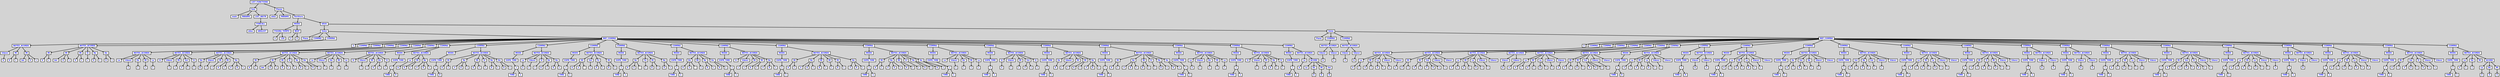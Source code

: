 digraph {

	ordering=out;
	ranksep=.4;
	bgcolor="lightgrey"; node [shape=box, fixedsize=false, fontsize=12, fontname="Helvetica-bold", fontcolor="blue"
		width=.25, height=.25, color="black", fillcolor="white", style="filled, solid, bold"];
	edge [arrowsize=.5, color="black", style="bold"]

  n0 [label="LIST_FUNCTIONS"];
  n1 [label="func"];
  n1 [label="func"];
  n2 [label="main"];
  n3 [label="PARAMS"];
  n4 [label="LIST_INSTR"];
  n4 [label="LIST_INSTR"];
  n5 [label="FUNCALL"];
  n5 [label="FUNCALL"];
  n6 [label="elise"];
  n7 [label="ARGLIST"];
  n8 [label="Piezzo"];
  n8 [label="Piezzo"];
  n9 [label="elise"];
  n10 [label="PARAMS"];
  n11 [label="Partitura"];
  n11 [label="Partitura"];
  n12 [label="MODS"];
  n12 [label="MODS"];
  n13 [label="FIGURA_TEMPO"];
  n13 [label="FIGURA_TEMPO"];
  n14 [label="n"];
  n15 [label="120"];
  n16 [label="BEAT"];
  n16 [label="BEAT"];
  n17 [label="3"];
  n18 [label="4"];
  n19 [label="VEUS"];
  n19 [label="VEUS"];
  n20 [label="Voice"];
  n20 [label="Voice"];
  n21 [label="Piano"];
  n22 [label="COMPAS"];
  n22 [label="COMPAS"];
  n23 [label="NOTES_ACORDS"];
  n23 [label="NOTES_ACORDS"];
  n24 [label="Silenci"];
  n24 [label="Silenci"];
  n25 [label="b"];
  n26 [label="Mi"];
  n26 [label="Mi"];
  n27 [label="6"];
  n28 [label="c"];
  n29 [label="Mi"];
  n29 [label="Mi"];
  n30 [label="bm"];
  n31 [label="6"];
  n32 [label="c"];
  n33 [label="COMPAS"];
  n33 [label="COMPAS"];
  n34 [label="NOTES_ACORDS"];
  n34 [label="NOTES_ACORDS"];
  n35 [label="Mi"];
  n35 [label="Mi"];
  n36 [label="6"];
  n37 [label="c"];
  n38 [label="Mi"];
  n38 [label="Mi"];
  n39 [label="bm"];
  n40 [label="6"];
  n41 [label="c"];
  n42 [label="Mi"];
  n42 [label="Mi"];
  n43 [label="6"];
  n44 [label="c"];
  n45 [label="Si"];
  n45 [label="Si"];
  n46 [label="c"];
  n47 [label="Re"];
  n47 [label="Re"];
  n48 [label="6"];
  n49 [label="c"];
  n50 [label="Do"];
  n50 [label="Do"];
  n51 [label="6"];
  n52 [label="c"];
  n53 [label="REP_COMPAS"];
  n53 [label="REP_COMPAS"];
  n54 [label="2"];
  n55 [label="COMPAS"];
  n55 [label="COMPAS"];
  n56 [label="NOTES_ACORDS"];
  n56 [label="NOTES_ACORDS"];
  n57 [label="La"];
  n58 [label="Silenci"];
  n58 [label="Silenci"];
  n59 [label="c"];
  n60 [label="Do"];
  n60 [label="Do"];
  n61 [label="c"];
  n62 [label="Mi"];
  n62 [label="Mi"];
  n63 [label="c"];
  n64 [label="La"];
  n64 [label="La"];
  n65 [label="c"];
  n66 [label="COMPAS"];
  n66 [label="COMPAS"];
  n67 [label="NOTES_ACORDS"];
  n67 [label="NOTES_ACORDS"];
  n68 [label="Si"];
  n69 [label="Silenci"];
  n69 [label="Silenci"];
  n70 [label="c"];
  n71 [label="Mi"];
  n71 [label="Mi"];
  n72 [label="c"];
  n73 [label="Sol"];
  n73 [label="Sol"];
  n74 [label="#"];
  n75 [label="c"];
  n76 [label="Si"];
  n76 [label="Si"];
  n77 [label="c"];
  n78 [label="COMPAS"];
  n78 [label="COMPAS"];
  n79 [label="NOTES_ACORDS"];
  n79 [label="NOTES_ACORDS"];
  n80 [label="Do"];
  n80 [label="Do"];
  n81 [label="6"];
  n82 [label="Silenci"];
  n82 [label="Silenci"];
  n83 [label="c"];
  n84 [label="Mi"];
  n84 [label="Mi"];
  n85 [label="c"];
  n86 [label="Mi"];
  n86 [label="Mi"];
  n87 [label="6"];
  n88 [label="c"];
  n89 [label="Re"];
  n89 [label="Re"];
  n90 [label="#"];
  n91 [label="6"];
  n92 [label="c"];
  n93 [label="COMPAS"];
  n93 [label="COMPAS"];
  n94 [label="NOTES_ACORDS"];
  n94 [label="NOTES_ACORDS"];
  n95 [label="Mi"];
  n95 [label="Mi"];
  n96 [label="6"];
  n97 [label="c"];
  n98 [label="Mi"];
  n98 [label="Mi"];
  n99 [label="bm"];
  n100 [label="6"];
  n101 [label="c"];
  n102 [label="Mi"];
  n102 [label="Mi"];
  n103 [label="6"];
  n104 [label="c"];
  n105 [label="Si"];
  n105 [label="Si"];
  n106 [label="c"];
  n107 [label="Re"];
  n107 [label="Re"];
  n108 [label="6"];
  n109 [label="c"];
  n110 [label="Do"];
  n110 [label="Do"];
  n111 [label="6"];
  n112 [label="c"];
  n113 [label="COMPAS"];
  n113 [label="COMPAS"];
  n114 [label="NOTES_ACORDS"];
  n114 [label="NOTES_ACORDS"];
  n115 [label="La"];
  n116 [label="Silenci"];
  n116 [label="Silenci"];
  n117 [label="c"];
  n118 [label="Do"];
  n118 [label="Do"];
  n119 [label="c"];
  n120 [label="Mi"];
  n120 [label="Mi"];
  n121 [label="c"];
  n122 [label="La"];
  n122 [label="La"];
  n123 [label="c"];
  n124 [label="COMPAS"];
  n124 [label="COMPAS"];
  n125 [label="NOTES_ACORDS"];
  n125 [label="NOTES_ACORDS"];
  n126 [label="Si"];
  n127 [label="Silenci"];
  n127 [label="Silenci"];
  n128 [label="c"];
  n129 [label="Mi"];
  n129 [label="Mi"];
  n130 [label="c"];
  n131 [label="Do"];
  n131 [label="Do"];
  n132 [label="6"];
  n133 [label="c"];
  n134 [label="Si"];
  n134 [label="Si"];
  n135 [label="c"];
  n136 [label="COMPAS"];
  n136 [label="COMPAS"];
  n137 [label="MODS"];
  n137 [label="MODS"];
  n138 [label="EXPR_TIME"];
  n138 [label="EXPR_TIME"];
  n139 [label="="];
  n139 [label="="];
  n140 [label="TIME"];
  n141 [label="0"];
  n142 [label="NOTES_ACORDS"];
  n142 [label="NOTES_ACORDS"];
  n143 [label="La"];
  n143 [label="La"];
  n144 [label="b"];
  n145 [label="Mi"];
  n145 [label="Mi"];
  n146 [label="6"];
  n147 [label="c"];
  n148 [label="Re"];
  n148 [label="Re"];
  n149 [label="#"];
  n150 [label="6"];
  n151 [label="c"];
  n152 [label="COMPAS"];
  n152 [label="COMPAS"];
  n153 [label="MODS"];
  n153 [label="MODS"];
  n154 [label="EXPR_TIME"];
  n154 [label="EXPR_TIME"];
  n155 [label="="];
  n155 [label="="];
  n156 [label="TIME"];
  n157 [label="0"];
  n158 [label="NOTES_ACORDS"];
  n158 [label="NOTES_ACORDS"];
  n159 [label="Mi"];
  n159 [label="Mi"];
  n160 [label="6"];
  n161 [label="c"];
  n162 [label="Re"];
  n162 [label="Re"];
  n163 [label="#"];
  n164 [label="6"];
  n165 [label="c"];
  n166 [label="Mi"];
  n166 [label="Mi"];
  n167 [label="6"];
  n168 [label="c"];
  n169 [label="Si"];
  n169 [label="Si"];
  n170 [label="c"];
  n171 [label="Re"];
  n171 [label="Re"];
  n172 [label="6"];
  n173 [label="c"];
  n174 [label="Do"];
  n174 [label="Do"];
  n175 [label="6"];
  n176 [label="c"];
  n177 [label="COMPAS"];
  n177 [label="COMPAS"];
  n178 [label="MODS"];
  n178 [label="MODS"];
  n179 [label="EXPR_TIME"];
  n179 [label="EXPR_TIME"];
  n180 [label="="];
  n180 [label="="];
  n181 [label="TIME"];
  n182 [label="1"];
  n183 [label="NOTES_ACORDS"];
  n183 [label="NOTES_ACORDS"];
  n184 [label="La"];
  n184 [label="La"];
  n185 [label="n"];
  n186 [label="Silenci"];
  n186 [label="Silenci"];
  n187 [label="c"];
  n188 [label="Si"];
  n188 [label="Si"];
  n189 [label="c"];
  n190 [label="Do"];
  n190 [label="Do"];
  n191 [label="6"];
  n192 [label="c"];
  n193 [label="Re"];
  n193 [label="Re"];
  n194 [label="6"];
  n195 [label="c"];
  n196 [label="COMPAS"];
  n196 [label="COMPAS"];
  n197 [label="MODS"];
  n197 [label="MODS"];
  n198 [label="EXPR_TIME"];
  n198 [label="EXPR_TIME"];
  n199 [label="="];
  n199 [label="="];
  n200 [label="TIME"];
  n201 [label="1"];
  n202 [label="NOTES_ACORDS"];
  n202 [label="NOTES_ACORDS"];
  n203 [label="Mi"];
  n203 [label="Mi"];
  n204 [label="6"];
  n205 [label="n"];
  n206 [label="·"];
  n207 [label="Sol"];
  n207 [label="Sol"];
  n208 [label="c"];
  n209 [label="Fa"];
  n209 [label="Fa"];
  n210 [label="6"];
  n211 [label="c"];
  n212 [label="Mi"];
  n212 [label="Mi"];
  n213 [label="6"];
  n214 [label="c"];
  n215 [label="COMPAS"];
  n215 [label="COMPAS"];
  n216 [label="MODS"];
  n216 [label="MODS"];
  n217 [label="EXPR_TIME"];
  n217 [label="EXPR_TIME"];
  n218 [label="="];
  n218 [label="="];
  n219 [label="TIME"];
  n220 [label="1"];
  n221 [label="NOTES_ACORDS"];
  n221 [label="NOTES_ACORDS"];
  n222 [label="Re"];
  n222 [label="Re"];
  n223 [label="6"];
  n224 [label="n"];
  n225 [label="·"];
  n226 [label="Fa"];
  n226 [label="Fa"];
  n227 [label="c"];
  n228 [label="Mi"];
  n228 [label="Mi"];
  n229 [label="6"];
  n230 [label="c"];
  n231 [label="Re"];
  n231 [label="Re"];
  n232 [label="6"];
  n233 [label="c"];
  n234 [label="COMPAS"];
  n234 [label="COMPAS"];
  n235 [label="MODS"];
  n235 [label="MODS"];
  n236 [label="EXPR_TIME"];
  n236 [label="EXPR_TIME"];
  n237 [label="="];
  n237 [label="="];
  n238 [label="TIME"];
  n239 [label="1"];
  n240 [label="NOTES_ACORDS"];
  n240 [label="NOTES_ACORDS"];
  n241 [label="Do"];
  n241 [label="Do"];
  n242 [label="6"];
  n243 [label="n"];
  n244 [label="·"];
  n245 [label="Mi"];
  n245 [label="Mi"];
  n246 [label="c"];
  n247 [label="Re"];
  n247 [label="Re"];
  n248 [label="6"];
  n249 [label="c"];
  n250 [label="Do"];
  n250 [label="Do"];
  n251 [label="6"];
  n252 [label="c"];
  n253 [label="COMPAS"];
  n253 [label="COMPAS"];
  n254 [label="MODS"];
  n254 [label="MODS"];
  n255 [label="EXPR_TIME"];
  n255 [label="EXPR_TIME"];
  n256 [label="="];
  n256 [label="="];
  n257 [label="TIME"];
  n258 [label="1"];
  n259 [label="NOTES_ACORDS"];
  n259 [label="NOTES_ACORDS"];
  n260 [label="Si"];
  n261 [label="Silenci"];
  n261 [label="Silenci"];
  n262 [label="c"];
  n263 [label="Mi"];
  n263 [label="Mi"];
  n264 [label="c"];
  n265 [label="Mi"];
  n265 [label="Mi"];
  n266 [label="6"];
  n267 [label="c"];
  n268 [label="Re"];
  n268 [label="Re"];
  n269 [label="#"];
  n270 [label="6"];
  n271 [label="c"];
  n272 [label="COMPAS"];
  n272 [label="COMPAS"];
  n273 [label="MODS"];
  n273 [label="MODS"];
  n274 [label="EXPR_TIME"];
  n274 [label="EXPR_TIME"];
  n275 [label="="];
  n275 [label="="];
  n276 [label="TIME"];
  n277 [label="1"];
  n278 [label="NOTES_ACORDS"];
  n278 [label="NOTES_ACORDS"];
  n279 [label="Mi"];
  n279 [label="Mi"];
  n280 [label="6"];
  n281 [label="c"];
  n282 [label="Re"];
  n282 [label="Re"];
  n283 [label="#"];
  n284 [label="6"];
  n285 [label="c"];
  n286 [label="Mi"];
  n286 [label="Mi"];
  n287 [label="6"];
  n288 [label="c"];
  n289 [label="Mi"];
  n289 [label="Mi"];
  n290 [label="c"];
  n291 [label="Mi"];
  n291 [label="Mi"];
  n292 [label="6"];
  n293 [label="c"];
  n294 [label="Re"];
  n294 [label="Re"];
  n295 [label="#"];
  n296 [label="6"];
  n297 [label="c"];
  n298 [label="COMPAS"];
  n298 [label="COMPAS"];
  n299 [label="MODS"];
  n299 [label="MODS"];
  n300 [label="EXPR_TIME"];
  n300 [label="EXPR_TIME"];
  n301 [label="="];
  n301 [label="="];
  n302 [label="TIME"];
  n303 [label="1"];
  n304 [label="NOTES_ACORDS"];
  n304 [label="NOTES_ACORDS"];
  n305 [label="Mi"];
  n305 [label="Mi"];
  n306 [label="6"];
  n307 [label="c"];
  n308 [label="Re"];
  n308 [label="Re"];
  n309 [label="#"];
  n310 [label="6"];
  n311 [label="c"];
  n312 [label="Mi"];
  n312 [label="Mi"];
  n313 [label="6"];
  n314 [label="c"];
  n315 [label="Si"];
  n315 [label="Si"];
  n316 [label="c"];
  n317 [label="Re"];
  n317 [label="Re"];
  n318 [label="6"];
  n319 [label="c"];
  n320 [label="Do"];
  n320 [label="Do"];
  n321 [label="6"];
  n322 [label="c"];
  n323 [label="COMPAS"];
  n323 [label="COMPAS"];
  n324 [label="MODS"];
  n324 [label="MODS"];
  n325 [label="EXPR_TIME"];
  n325 [label="EXPR_TIME"];
  n326 [label="="];
  n326 [label="="];
  n327 [label="TIME"];
  n328 [label="1"];
  n329 [label="NOTES_ACORDS"];
  n329 [label="NOTES_ACORDS"];
  n330 [label="La"];
  n331 [label="Silenci"];
  n331 [label="Silenci"];
  n332 [label="c"];
  n333 [label="Do"];
  n333 [label="Do"];
  n334 [label="c"];
  n335 [label="Mi"];
  n335 [label="Mi"];
  n336 [label="c"];
  n337 [label="La"];
  n337 [label="La"];
  n338 [label="c"];
  n339 [label="COMPAS"];
  n339 [label="COMPAS"];
  n340 [label="MODS"];
  n340 [label="MODS"];
  n341 [label="EXPR_TIME"];
  n341 [label="EXPR_TIME"];
  n342 [label="="];
  n342 [label="="];
  n343 [label="TIME"];
  n344 [label="1"];
  n345 [label="NOTES_ACORDS"];
  n345 [label="NOTES_ACORDS"];
  n346 [label="Si"];
  n346 [label="Si"];
  n347 [label="n"];
  n348 [label="Silenci"];
  n348 [label="Silenci"];
  n349 [label="c"];
  n350 [label="Mi"];
  n350 [label="Mi"];
  n351 [label="c"];
  n352 [label="Sol"];
  n352 [label="Sol"];
  n353 [label="#"];
  n354 [label="c"];
  n355 [label="Si"];
  n355 [label="Si"];
  n356 [label="c"];
  n357 [label="COMPAS"];
  n357 [label="COMPAS"];
  n358 [label="MODS"];
  n358 [label="MODS"];
  n359 [label="EXPR_TIME"];
  n359 [label="EXPR_TIME"];
  n360 [label="="];
  n360 [label="="];
  n361 [label="TIME"];
  n362 [label="1"];
  n363 [label="NOTES_ACORDS"];
  n363 [label="NOTES_ACORDS"];
  n364 [label="Do"];
  n364 [label="Do"];
  n365 [label="6"];
  n366 [label="Silenci"];
  n366 [label="Silenci"];
  n367 [label="c"];
  n368 [label="Mi"];
  n368 [label="Mi"];
  n369 [label="c"];
  n370 [label="Mi"];
  n370 [label="Mi"];
  n371 [label="6"];
  n372 [label="c"];
  n373 [label="Re"];
  n373 [label="Re"];
  n374 [label="#"];
  n375 [label="6"];
  n376 [label="c"];
  n377 [label="COMPAS"];
  n377 [label="COMPAS"];
  n378 [label="MODS"];
  n378 [label="MODS"];
  n379 [label="EXPR_TIME"];
  n379 [label="EXPR_TIME"];
  n380 [label="="];
  n380 [label="="];
  n381 [label="TIME"];
  n382 [label="1"];
  n383 [label="NOTES_ACORDS"];
  n383 [label="NOTES_ACORDS"];
  n384 [label="Mi"];
  n384 [label="Mi"];
  n385 [label="6"];
  n386 [label="c"];
  n387 [label="Re"];
  n387 [label="Re"];
  n388 [label="#"];
  n389 [label="6"];
  n390 [label="c"];
  n391 [label="Mi"];
  n391 [label="Mi"];
  n392 [label="6"];
  n393 [label="c"];
  n394 [label="Si"];
  n394 [label="Si"];
  n395 [label="c"];
  n396 [label="Re"];
  n396 [label="Re"];
  n397 [label="6"];
  n398 [label="c"];
  n399 [label="Do"];
  n399 [label="Do"];
  n400 [label="6"];
  n401 [label="c"];
  n402 [label="COMPAS"];
  n402 [label="COMPAS"];
  n403 [label="MODS"];
  n403 [label="MODS"];
  n404 [label="EXPR_TIME"];
  n404 [label="EXPR_TIME"];
  n405 [label="="];
  n405 [label="="];
  n406 [label="TIME"];
  n407 [label="1"];
  n408 [label="NOTES_ACORDS"];
  n408 [label="NOTES_ACORDS"];
  n409 [label="La"];
  n409 [label="La"];
  n410 [label="n"];
  n411 [label="Silenci"];
  n411 [label="Silenci"];
  n412 [label="c"];
  n413 [label="Do"];
  n413 [label="Do"];
  n414 [label="c"];
  n415 [label="Mi"];
  n415 [label="Mi"];
  n416 [label="c"];
  n417 [label="La"];
  n417 [label="La"];
  n418 [label="c"];
  n419 [label="COMPAS"];
  n419 [label="COMPAS"];
  n420 [label="MODS"];
  n420 [label="MODS"];
  n421 [label="EXPR_TIME"];
  n421 [label="EXPR_TIME"];
  n422 [label="="];
  n422 [label="="];
  n423 [label="TIME"];
  n424 [label="1"];
  n425 [label="NOTES_ACORDS"];
  n425 [label="NOTES_ACORDS"];
  n426 [label="Si"];
  n427 [label="Silenci"];
  n427 [label="Silenci"];
  n428 [label="c"];
  n429 [label="Mi"];
  n429 [label="Mi"];
  n430 [label="c"];
  n431 [label="Do"];
  n431 [label="Do"];
  n432 [label="6"];
  n433 [label="c"];
  n434 [label="Si"];
  n434 [label="Si"];
  n435 [label="c"];
  n436 [label="COMPAS"];
  n436 [label="COMPAS"];
  n437 [label="MODS"];
  n437 [label="MODS"];
  n438 [label="EXPR_TIME"];
  n438 [label="EXPR_TIME"];
  n439 [label="="];
  n439 [label="="];
  n440 [label="TIME"];
  n441 [label="1"];
  n442 [label="NOTES_ACORDS"];
  n442 [label="NOTES_ACORDS"];
  n443 [label="La"];
  n443 [label="La"];
  n444 [label="b"];
  n445 [label="ACORD"];
  n445 [label="ACORD"];
  n446 [label="La"];
  n447 [label="Do"];
  n447 [label="Do"];
  n448 [label="6"];
  n449 [label="Mi"];
  n449 [label="Mi"];
  n450 [label="6"];
  n451 [label="Sol"];
  n451 [label="Sol"];
  n452 [label="6"];
  n453 [label="Voice"];
  n453 [label="Voice"];
  n454 [label="Piano"];
  n455 [label="COMPAS"];
  n455 [label="COMPAS"];
  n456 [label="NOTES_ACORDS"];
  n456 [label="NOTES_ACORDS"];
  n457 [label="Silenci"];
  n457 [label="Silenci"];
  n458 [label="b"];
  n459 [label="Silenci"];
  n459 [label="Silenci"];
  n460 [label="n"];
  n461 [label="COMPAS"];
  n461 [label="COMPAS"];
  n462 [label="NOTES_ACORDS"];
  n462 [label="NOTES_ACORDS"];
  n463 [label="Silenci"];
  n463 [label="Silenci"];
  n464 [label="n"];
  n465 [label="Silenci"];
  n465 [label="Silenci"];
  n466 [label="b"];
  n467 [label="REP_COMPAS"];
  n467 [label="REP_COMPAS"];
  n468 [label="2"];
  n469 [label="COMPAS"];
  n469 [label="COMPAS"];
  n470 [label="NOTES_ACORDS"];
  n470 [label="NOTES_ACORDS"];
  n471 [label="La"];
  n471 [label="La"];
  n472 [label="4"];
  n473 [label="c"];
  n474 [label="Mi"];
  n474 [label="Mi"];
  n475 [label="4"];
  n476 [label="c"];
  n477 [label="La"];
  n477 [label="La"];
  n478 [label="4"];
  n479 [label="c"];
  n480 [label="Silenci"];
  n480 [label="Silenci"];
  n481 [label="c"];
  n482 [label="Silenci"];
  n482 [label="Silenci"];
  n483 [label="n"];
  n484 [label="COMPAS"];
  n484 [label="COMPAS"];
  n485 [label="NOTES_ACORDS"];
  n485 [label="NOTES_ACORDS"];
  n486 [label="Mi"];
  n486 [label="Mi"];
  n487 [label="3"];
  n488 [label="c"];
  n489 [label="Mi"];
  n489 [label="Mi"];
  n490 [label="4"];
  n491 [label="c"];
  n492 [label="Sol"];
  n492 [label="Sol"];
  n493 [label="#"];
  n494 [label="4"];
  n495 [label="c"];
  n496 [label="Silenci"];
  n496 [label="Silenci"];
  n497 [label="c"];
  n498 [label="Silenci"];
  n499 [label="COMPAS"];
  n499 [label="COMPAS"];
  n500 [label="NOTES_ACORDS"];
  n500 [label="NOTES_ACORDS"];
  n501 [label="La"];
  n501 [label="La"];
  n502 [label="3"];
  n503 [label="c"];
  n504 [label="Mi"];
  n504 [label="Mi"];
  n505 [label="4"];
  n506 [label="c"];
  n507 [label="La"];
  n507 [label="La"];
  n508 [label="4"];
  n509 [label="c"];
  n510 [label="Silenci"];
  n510 [label="Silenci"];
  n511 [label="c"];
  n512 [label="Silenci"];
  n513 [label="COMPAS"];
  n513 [label="COMPAS"];
  n514 [label="NOTES_ACORDS"];
  n514 [label="NOTES_ACORDS"];
  n515 [label="Silenci"];
  n515 [label="Silenci"];
  n516 [label="b"];
  n517 [label="Silenci"];
  n517 [label="Silenci"];
  n518 [label="n"];
  n519 [label="COMPAS"];
  n519 [label="COMPAS"];
  n520 [label="NOTES_ACORDS"];
  n520 [label="NOTES_ACORDS"];
  n521 [label="La"];
  n521 [label="La"];
  n522 [label="4"];
  n523 [label="c"];
  n524 [label="Mi"];
  n524 [label="Mi"];
  n525 [label="4"];
  n526 [label="c"];
  n527 [label="La"];
  n527 [label="La"];
  n528 [label="4"];
  n529 [label="c"];
  n530 [label="Silenci"];
  n530 [label="Silenci"];
  n531 [label="c"];
  n532 [label="Silenci"];
  n532 [label="Silenci"];
  n533 [label="n"];
  n534 [label="COMPAS"];
  n534 [label="COMPAS"];
  n535 [label="NOTES_ACORDS"];
  n535 [label="NOTES_ACORDS"];
  n536 [label="Mi"];
  n536 [label="Mi"];
  n537 [label="3"];
  n538 [label="c"];
  n539 [label="Mi"];
  n539 [label="Mi"];
  n540 [label="4"];
  n541 [label="c"];
  n542 [label="Sol"];
  n542 [label="Sol"];
  n543 [label="#"];
  n544 [label="4"];
  n545 [label="c"];
  n546 [label="Silenci"];
  n546 [label="Silenci"];
  n547 [label="c"];
  n548 [label="Silenci"];
  n549 [label="COMPAS"];
  n549 [label="COMPAS"];
  n550 [label="MODS"];
  n550 [label="MODS"];
  n551 [label="EXPR_TIME"];
  n551 [label="EXPR_TIME"];
  n552 [label="="];
  n552 [label="="];
  n553 [label="TIME"];
  n554 [label="0"];
  n555 [label="NOTES_ACORDS"];
  n555 [label="NOTES_ACORDS"];
  n556 [label="La"];
  n556 [label="La"];
  n557 [label="3"];
  n558 [label="c"];
  n559 [label="Mi"];
  n559 [label="Mi"];
  n560 [label="4"];
  n561 [label="c"];
  n562 [label="La"];
  n562 [label="La"];
  n563 [label="4"];
  n564 [label="c"];
  n565 [label="Silenci"];
  n565 [label="Silenci"];
  n566 [label="c"];
  n567 [label="Silenci"];
  n568 [label="COMPAS"];
  n568 [label="COMPAS"];
  n569 [label="MODS"];
  n569 [label="MODS"];
  n570 [label="EXPR_TIME"];
  n570 [label="EXPR_TIME"];
  n571 [label="="];
  n571 [label="="];
  n572 [label="TIME"];
  n573 [label="0"];
  n574 [label="NOTES_ACORDS"];
  n574 [label="NOTES_ACORDS"];
  n575 [label="Silenci"];
  n575 [label="Silenci"];
  n576 [label="b"];
  n577 [label="Silenci"];
  n577 [label="Silenci"];
  n578 [label="n"];
  n579 [label="COMPAS"];
  n579 [label="COMPAS"];
  n580 [label="MODS"];
  n580 [label="MODS"];
  n581 [label="EXPR_TIME"];
  n581 [label="EXPR_TIME"];
  n582 [label="="];
  n582 [label="="];
  n583 [label="TIME"];
  n584 [label="1"];
  n585 [label="NOTES_ACORDS"];
  n585 [label="NOTES_ACORDS"];
  n586 [label="La"];
  n586 [label="La"];
  n587 [label="4"];
  n588 [label="c"];
  n589 [label="Mi"];
  n589 [label="Mi"];
  n590 [label="4"];
  n591 [label="c"];
  n592 [label="La"];
  n592 [label="La"];
  n593 [label="4"];
  n594 [label="c"];
  n595 [label="Silenci"];
  n595 [label="Silenci"];
  n596 [label="c"];
  n597 [label="Silenci"];
  n598 [label="COMPAS"];
  n598 [label="COMPAS"];
  n599 [label="MODS"];
  n599 [label="MODS"];
  n600 [label="EXPR_TIME"];
  n600 [label="EXPR_TIME"];
  n601 [label="="];
  n601 [label="="];
  n602 [label="TIME"];
  n603 [label="1"];
  n604 [label="NOTES_ACORDS"];
  n604 [label="NOTES_ACORDS"];
  n605 [label="Do"];
  n605 [label="Do"];
  n606 [label="4"];
  n607 [label="c"];
  n608 [label="Sol"];
  n608 [label="Sol"];
  n609 [label="4"];
  n610 [label="c"];
  n611 [label="Do"];
  n611 [label="Do"];
  n612 [label="c"];
  n613 [label="Silenci"];
  n613 [label="Silenci"];
  n614 [label="c"];
  n615 [label="Silenci"];
  n616 [label="COMPAS"];
  n616 [label="COMPAS"];
  n617 [label="MODS"];
  n617 [label="MODS"];
  n618 [label="EXPR_TIME"];
  n618 [label="EXPR_TIME"];
  n619 [label="="];
  n619 [label="="];
  n620 [label="TIME"];
  n621 [label="1"];
  n622 [label="NOTES_ACORDS"];
  n622 [label="NOTES_ACORDS"];
  n623 [label="Sol"];
  n623 [label="Sol"];
  n624 [label="4"];
  n625 [label="c"];
  n626 [label="Re"];
  n626 [label="Re"];
  n627 [label="4"];
  n628 [label="c"];
  n629 [label="Sol"];
  n629 [label="Sol"];
  n630 [label="c"];
  n631 [label="Silenci"];
  n631 [label="Silenci"];
  n632 [label="c"];
  n633 [label="Silenci"];
  n634 [label="COMPAS"];
  n634 [label="COMPAS"];
  n635 [label="MODS"];
  n635 [label="MODS"];
  n636 [label="EXPR_TIME"];
  n636 [label="EXPR_TIME"];
  n637 [label="="];
  n637 [label="="];
  n638 [label="TIME"];
  n639 [label="1"];
  n640 [label="NOTES_ACORDS"];
  n640 [label="NOTES_ACORDS"];
  n641 [label="La"];
  n641 [label="La"];
  n642 [label="4"];
  n643 [label="c"];
  n644 [label="Mi"];
  n644 [label="Mi"];
  n645 [label="4"];
  n646 [label="c"];
  n647 [label="La"];
  n647 [label="La"];
  n648 [label="4"];
  n649 [label="c"];
  n650 [label="Silenci"];
  n650 [label="Silenci"];
  n651 [label="c"];
  n652 [label="Silenci"];
  n653 [label="COMPAS"];
  n653 [label="COMPAS"];
  n654 [label="MODS"];
  n654 [label="MODS"];
  n655 [label="EXPR_TIME"];
  n655 [label="EXPR_TIME"];
  n656 [label="="];
  n656 [label="="];
  n657 [label="TIME"];
  n658 [label="1"];
  n659 [label="NOTES_ACORDS"];
  n659 [label="NOTES_ACORDS"];
  n660 [label="Mi"];
  n660 [label="Mi"];
  n661 [label="3"];
  n662 [label="c"];
  n663 [label="Si"];
  n663 [label="Si"];
  n664 [label="4"];
  n665 [label="c"];
  n666 [label="Mi"];
  n666 [label="Mi"];
  n667 [label="4"];
  n668 [label="c"];
  n669 [label="Silenci"];
  n669 [label="Silenci"];
  n670 [label="c"];
  n671 [label="Silenci"];
  n672 [label="COMPAS"];
  n672 [label="COMPAS"];
  n673 [label="MODS"];
  n673 [label="MODS"];
  n674 [label="EXPR_TIME"];
  n674 [label="EXPR_TIME"];
  n675 [label="="];
  n675 [label="="];
  n676 [label="TIME"];
  n677 [label="1"];
  n678 [label="NOTES_ACORDS"];
  n678 [label="NOTES_ACORDS"];
  n679 [label="Silenci"];
  n679 [label="Silenci"];
  n680 [label="b"];
  n681 [label="Silenci"];
  n681 [label="Silenci"];
  n682 [label="n"];
  n683 [label="COMPAS"];
  n683 [label="COMPAS"];
  n684 [label="MODS"];
  n684 [label="MODS"];
  n685 [label="EXPR_TIME"];
  n685 [label="EXPR_TIME"];
  n686 [label="="];
  n686 [label="="];
  n687 [label="TIME"];
  n688 [label="1"];
  n689 [label="NOTES_ACORDS"];
  n689 [label="NOTES_ACORDS"];
  n690 [label="Silenci"];
  n690 [label="Silenci"];
  n691 [label="b"];
  n692 [label="Silenci"];
  n692 [label="Silenci"];
  n693 [label="n"];
  n694 [label="COMPAS"];
  n694 [label="COMPAS"];
  n695 [label="MODS"];
  n695 [label="MODS"];
  n696 [label="EXPR_TIME"];
  n696 [label="EXPR_TIME"];
  n697 [label="="];
  n697 [label="="];
  n698 [label="TIME"];
  n699 [label="1"];
  n700 [label="NOTES_ACORDS"];
  n700 [label="NOTES_ACORDS"];
  n701 [label="La"];
  n701 [label="La"];
  n702 [label="4"];
  n703 [label="c"];
  n704 [label="Mi"];
  n704 [label="Mi"];
  n705 [label="4"];
  n706 [label="c"];
  n707 [label="La"];
  n707 [label="La"];
  n708 [label="c"];
  n709 [label="Silenci"];
  n709 [label="Silenci"];
  n710 [label="c"];
  n711 [label="Silenci"];
  n712 [label="COMPAS"];
  n712 [label="COMPAS"];
  n713 [label="MODS"];
  n713 [label="MODS"];
  n714 [label="EXPR_TIME"];
  n714 [label="EXPR_TIME"];
  n715 [label="="];
  n715 [label="="];
  n716 [label="TIME"];
  n717 [label="1"];
  n718 [label="NOTES_ACORDS"];
  n718 [label="NOTES_ACORDS"];
  n719 [label="Mi"];
  n719 [label="Mi"];
  n720 [label="4"];
  n721 [label="c"];
  n722 [label="Sol"];
  n722 [label="Sol"];
  n723 [label="#"];
  n724 [label="4"];
  n725 [label="c"];
  n726 [label="Si"];
  n726 [label="Si"];
  n727 [label="4"];
  n728 [label="c"];
  n729 [label="Silenci"];
  n729 [label="Silenci"];
  n730 [label="c"];
  n731 [label="Silenci"];
  n732 [label="COMPAS"];
  n732 [label="COMPAS"];
  n733 [label="MODS"];
  n733 [label="MODS"];
  n734 [label="EXPR_TIME"];
  n734 [label="EXPR_TIME"];
  n735 [label="="];
  n735 [label="="];
  n736 [label="TIME"];
  n737 [label="1"];
  n738 [label="NOTES_ACORDS"];
  n738 [label="NOTES_ACORDS"];
  n739 [label="La"];
  n739 [label="La"];
  n740 [label="4"];
  n741 [label="c"];
  n742 [label="Mi"];
  n742 [label="Mi"];
  n743 [label="4"];
  n744 [label="c"];
  n745 [label="La"];
  n745 [label="La"];
  n746 [label="3"];
  n747 [label="c"];
  n748 [label="Silenci"];
  n748 [label="Silenci"];
  n749 [label="c"];
  n750 [label="Silenci"];
  n750 [label="Silenci"];
  n751 [label="n"];
  n752 [label="COMPAS"];
  n752 [label="COMPAS"];
  n753 [label="MODS"];
  n753 [label="MODS"];
  n754 [label="EXPR_TIME"];
  n754 [label="EXPR_TIME"];
  n755 [label="="];
  n755 [label="="];
  n756 [label="TIME"];
  n757 [label="1"];
  n758 [label="NOTES_ACORDS"];
  n758 [label="NOTES_ACORDS"];
  n759 [label="Silenci"];
  n759 [label="Silenci"];
  n760 [label="b"];
  n761 [label="Silenci"];
  n762 [label="COMPAS"];
  n762 [label="COMPAS"];
  n763 [label="MODS"];
  n763 [label="MODS"];
  n764 [label="EXPR_TIME"];
  n764 [label="EXPR_TIME"];
  n765 [label="="];
  n765 [label="="];
  n766 [label="TIME"];
  n767 [label="1"];
  n768 [label="NOTES_ACORDS"];
  n768 [label="NOTES_ACORDS"];
  n769 [label="La"];
  n769 [label="La"];
  n770 [label="4"];
  n771 [label="c"];
  n772 [label="Mi"];
  n772 [label="Mi"];
  n773 [label="4"];
  n774 [label="c"];
  n775 [label="La"];
  n775 [label="La"];
  n776 [label="4"];
  n777 [label="c"];
  n778 [label="Silenci"];
  n778 [label="Silenci"];
  n779 [label="c"];
  n780 [label="Silenci"];
  n781 [label="COMPAS"];
  n781 [label="COMPAS"];
  n782 [label="MODS"];
  n782 [label="MODS"];
  n783 [label="EXPR_TIME"];
  n783 [label="EXPR_TIME"];
  n784 [label="="];
  n784 [label="="];
  n785 [label="TIME"];
  n786 [label="1"];
  n787 [label="NOTES_ACORDS"];
  n787 [label="NOTES_ACORDS"];
  n788 [label="Mi"];
  n788 [label="Mi"];
  n789 [label="4"];
  n790 [label="c"];
  n791 [label="Sol"];
  n791 [label="Sol"];
  n792 [label="#"];
  n793 [label="4"];
  n794 [label="c"];
  n795 [label="Si"];
  n795 [label="Si"];
  n796 [label="4"];
  n797 [label="c"];
  n798 [label="Silenci"];
  n798 [label="Silenci"];
  n799 [label="c"];
  n800 [label="Silenci"];
  n801 [label="COMPAS"];
  n801 [label="COMPAS"];
  n802 [label="MODS"];
  n802 [label="MODS"];
  n803 [label="EXPR_TIME"];
  n803 [label="EXPR_TIME"];
  n804 [label="="];
  n804 [label="="];
  n805 [label="TIME"];
  n806 [label="1"];
  n807 [label="NOTES_ACORDS"];
  n807 [label="NOTES_ACORDS"];
  n808 [label="La"];
  n808 [label="La"];
  n809 [label="4"];
  n810 [label="c"];
  n811 [label="Do"];
  n811 [label="Do"];
  n812 [label="c"];
  n813 [label="Mi"];
  n814 [label="ACORD"];
  n814 [label="ACORD"];
  n815 [label="La"];
  n815 [label="La"];
  n816 [label="3"];
  n817 [label="Do"];
  n817 [label="Do"];
  n818 [label="4"];
  n819 [label="Mi"];
  n819 [label="Mi"];
  n820 [label="4"];

  n0 -> n1 // "LIST_FUNCTIONS" -> "func"
  n1 -> n2 // "func" -> "main"
  n1 -> n3 // "func" -> "PARAMS"
  n1 -> n4 // "func" -> "LIST_INSTR"
  n4 -> n5 // "LIST_INSTR" -> "FUNCALL"
  n5 -> n6 // "FUNCALL" -> "elise"
  n5 -> n7 // "FUNCALL" -> "ARGLIST"
  n0 -> n8 // "LIST_FUNCTIONS" -> "Piezzo"
  n8 -> n9 // "Piezzo" -> "elise"
  n8 -> n10 // "Piezzo" -> "PARAMS"
  n8 -> n11 // "Piezzo" -> "Partitura"
  n11 -> n12 // "Partitura" -> "MODS"
  n12 -> n13 // "MODS" -> "FIGURA_TEMPO"
  n13 -> n14 // "FIGURA_TEMPO" -> "n"
  n13 -> n15 // "FIGURA_TEMPO" -> "120"
  n12 -> n16 // "MODS" -> "BEAT"
  n16 -> n17 // "BEAT" -> "3"
  n16 -> n18 // "BEAT" -> "4"
  n11 -> n19 // "Partitura" -> "VEUS"
  n19 -> n20 // "VEUS" -> "Voice"
  n20 -> n21 // "Voice" -> "Piano"
  n20 -> n22 // "Voice" -> "COMPAS"
  n22 -> n23 // "COMPAS" -> "NOTES_ACORDS"
  n23 -> n24 // "NOTES_ACORDS" -> "Silenci"
  n24 -> n25 // "Silenci" -> "b"
  n23 -> n26 // "NOTES_ACORDS" -> "Mi"
  n26 -> n27 // "Mi" -> "6"
  n26 -> n28 // "Mi" -> "c"
  n23 -> n29 // "NOTES_ACORDS" -> "Mi"
  n29 -> n30 // "Mi" -> "bm"
  n29 -> n31 // "Mi" -> "6"
  n29 -> n32 // "Mi" -> "c"
  n20 -> n33 // "Voice" -> "COMPAS"
  n33 -> n34 // "COMPAS" -> "NOTES_ACORDS"
  n34 -> n35 // "NOTES_ACORDS" -> "Mi"
  n35 -> n36 // "Mi" -> "6"
  n35 -> n37 // "Mi" -> "c"
  n34 -> n38 // "NOTES_ACORDS" -> "Mi"
  n38 -> n39 // "Mi" -> "bm"
  n38 -> n40 // "Mi" -> "6"
  n38 -> n41 // "Mi" -> "c"
  n34 -> n42 // "NOTES_ACORDS" -> "Mi"
  n42 -> n43 // "Mi" -> "6"
  n42 -> n44 // "Mi" -> "c"
  n34 -> n45 // "NOTES_ACORDS" -> "Si"
  n45 -> n46 // "Si" -> "c"
  n34 -> n47 // "NOTES_ACORDS" -> "Re"
  n47 -> n48 // "Re" -> "6"
  n47 -> n49 // "Re" -> "c"
  n34 -> n50 // "NOTES_ACORDS" -> "Do"
  n50 -> n51 // "Do" -> "6"
  n50 -> n52 // "Do" -> "c"
  n20 -> n53 // "Voice" -> "REP_COMPAS"
  n53 -> n54 // "REP_COMPAS" -> "2"
  n53 -> n55 // "REP_COMPAS" -> "COMPAS"
  n55 -> n56 // "COMPAS" -> "NOTES_ACORDS"
  n56 -> n57 // "NOTES_ACORDS" -> "La"
  n56 -> n58 // "NOTES_ACORDS" -> "Silenci"
  n58 -> n59 // "Silenci" -> "c"
  n56 -> n60 // "NOTES_ACORDS" -> "Do"
  n60 -> n61 // "Do" -> "c"
  n56 -> n62 // "NOTES_ACORDS" -> "Mi"
  n62 -> n63 // "Mi" -> "c"
  n56 -> n64 // "NOTES_ACORDS" -> "La"
  n64 -> n65 // "La" -> "c"
  n53 -> n66 // "REP_COMPAS" -> "COMPAS"
  n66 -> n67 // "COMPAS" -> "NOTES_ACORDS"
  n67 -> n68 // "NOTES_ACORDS" -> "Si"
  n67 -> n69 // "NOTES_ACORDS" -> "Silenci"
  n69 -> n70 // "Silenci" -> "c"
  n67 -> n71 // "NOTES_ACORDS" -> "Mi"
  n71 -> n72 // "Mi" -> "c"
  n67 -> n73 // "NOTES_ACORDS" -> "Sol"
  n73 -> n74 // "Sol" -> "#"
  n73 -> n75 // "Sol" -> "c"
  n67 -> n76 // "NOTES_ACORDS" -> "Si"
  n76 -> n77 // "Si" -> "c"
  n53 -> n78 // "REP_COMPAS" -> "COMPAS"
  n78 -> n79 // "COMPAS" -> "NOTES_ACORDS"
  n79 -> n80 // "NOTES_ACORDS" -> "Do"
  n80 -> n81 // "Do" -> "6"
  n79 -> n82 // "NOTES_ACORDS" -> "Silenci"
  n82 -> n83 // "Silenci" -> "c"
  n79 -> n84 // "NOTES_ACORDS" -> "Mi"
  n84 -> n85 // "Mi" -> "c"
  n79 -> n86 // "NOTES_ACORDS" -> "Mi"
  n86 -> n87 // "Mi" -> "6"
  n86 -> n88 // "Mi" -> "c"
  n79 -> n89 // "NOTES_ACORDS" -> "Re"
  n89 -> n90 // "Re" -> "#"
  n89 -> n91 // "Re" -> "6"
  n89 -> n92 // "Re" -> "c"
  n53 -> n93 // "REP_COMPAS" -> "COMPAS"
  n93 -> n94 // "COMPAS" -> "NOTES_ACORDS"
  n94 -> n95 // "NOTES_ACORDS" -> "Mi"
  n95 -> n96 // "Mi" -> "6"
  n95 -> n97 // "Mi" -> "c"
  n94 -> n98 // "NOTES_ACORDS" -> "Mi"
  n98 -> n99 // "Mi" -> "bm"
  n98 -> n100 // "Mi" -> "6"
  n98 -> n101 // "Mi" -> "c"
  n94 -> n102 // "NOTES_ACORDS" -> "Mi"
  n102 -> n103 // "Mi" -> "6"
  n102 -> n104 // "Mi" -> "c"
  n94 -> n105 // "NOTES_ACORDS" -> "Si"
  n105 -> n106 // "Si" -> "c"
  n94 -> n107 // "NOTES_ACORDS" -> "Re"
  n107 -> n108 // "Re" -> "6"
  n107 -> n109 // "Re" -> "c"
  n94 -> n110 // "NOTES_ACORDS" -> "Do"
  n110 -> n111 // "Do" -> "6"
  n110 -> n112 // "Do" -> "c"
  n53 -> n113 // "REP_COMPAS" -> "COMPAS"
  n113 -> n114 // "COMPAS" -> "NOTES_ACORDS"
  n114 -> n115 // "NOTES_ACORDS" -> "La"
  n114 -> n116 // "NOTES_ACORDS" -> "Silenci"
  n116 -> n117 // "Silenci" -> "c"
  n114 -> n118 // "NOTES_ACORDS" -> "Do"
  n118 -> n119 // "Do" -> "c"
  n114 -> n120 // "NOTES_ACORDS" -> "Mi"
  n120 -> n121 // "Mi" -> "c"
  n114 -> n122 // "NOTES_ACORDS" -> "La"
  n122 -> n123 // "La" -> "c"
  n53 -> n124 // "REP_COMPAS" -> "COMPAS"
  n124 -> n125 // "COMPAS" -> "NOTES_ACORDS"
  n125 -> n126 // "NOTES_ACORDS" -> "Si"
  n125 -> n127 // "NOTES_ACORDS" -> "Silenci"
  n127 -> n128 // "Silenci" -> "c"
  n125 -> n129 // "NOTES_ACORDS" -> "Mi"
  n129 -> n130 // "Mi" -> "c"
  n125 -> n131 // "NOTES_ACORDS" -> "Do"
  n131 -> n132 // "Do" -> "6"
  n131 -> n133 // "Do" -> "c"
  n125 -> n134 // "NOTES_ACORDS" -> "Si"
  n134 -> n135 // "Si" -> "c"
  n53 -> n136 // "REP_COMPAS" -> "COMPAS"
  n136 -> n137 // "COMPAS" -> "MODS"
  n137 -> n138 // "MODS" -> "EXPR_TIME"
  n138 -> n139 // "EXPR_TIME" -> "="
  n139 -> n140 // "=" -> "TIME"
  n139 -> n141 // "=" -> "0"
  n136 -> n142 // "COMPAS" -> "NOTES_ACORDS"
  n142 -> n143 // "NOTES_ACORDS" -> "La"
  n143 -> n144 // "La" -> "b"
  n142 -> n145 // "NOTES_ACORDS" -> "Mi"
  n145 -> n146 // "Mi" -> "6"
  n145 -> n147 // "Mi" -> "c"
  n142 -> n148 // "NOTES_ACORDS" -> "Re"
  n148 -> n149 // "Re" -> "#"
  n148 -> n150 // "Re" -> "6"
  n148 -> n151 // "Re" -> "c"
  n53 -> n152 // "REP_COMPAS" -> "COMPAS"
  n152 -> n153 // "COMPAS" -> "MODS"
  n153 -> n154 // "MODS" -> "EXPR_TIME"
  n154 -> n155 // "EXPR_TIME" -> "="
  n155 -> n156 // "=" -> "TIME"
  n155 -> n157 // "=" -> "0"
  n152 -> n158 // "COMPAS" -> "NOTES_ACORDS"
  n158 -> n159 // "NOTES_ACORDS" -> "Mi"
  n159 -> n160 // "Mi" -> "6"
  n159 -> n161 // "Mi" -> "c"
  n158 -> n162 // "NOTES_ACORDS" -> "Re"
  n162 -> n163 // "Re" -> "#"
  n162 -> n164 // "Re" -> "6"
  n162 -> n165 // "Re" -> "c"
  n158 -> n166 // "NOTES_ACORDS" -> "Mi"
  n166 -> n167 // "Mi" -> "6"
  n166 -> n168 // "Mi" -> "c"
  n158 -> n169 // "NOTES_ACORDS" -> "Si"
  n169 -> n170 // "Si" -> "c"
  n158 -> n171 // "NOTES_ACORDS" -> "Re"
  n171 -> n172 // "Re" -> "6"
  n171 -> n173 // "Re" -> "c"
  n158 -> n174 // "NOTES_ACORDS" -> "Do"
  n174 -> n175 // "Do" -> "6"
  n174 -> n176 // "Do" -> "c"
  n53 -> n177 // "REP_COMPAS" -> "COMPAS"
  n177 -> n178 // "COMPAS" -> "MODS"
  n178 -> n179 // "MODS" -> "EXPR_TIME"
  n179 -> n180 // "EXPR_TIME" -> "="
  n180 -> n181 // "=" -> "TIME"
  n180 -> n182 // "=" -> "1"
  n177 -> n183 // "COMPAS" -> "NOTES_ACORDS"
  n183 -> n184 // "NOTES_ACORDS" -> "La"
  n184 -> n185 // "La" -> "n"
  n183 -> n186 // "NOTES_ACORDS" -> "Silenci"
  n186 -> n187 // "Silenci" -> "c"
  n183 -> n188 // "NOTES_ACORDS" -> "Si"
  n188 -> n189 // "Si" -> "c"
  n183 -> n190 // "NOTES_ACORDS" -> "Do"
  n190 -> n191 // "Do" -> "6"
  n190 -> n192 // "Do" -> "c"
  n183 -> n193 // "NOTES_ACORDS" -> "Re"
  n193 -> n194 // "Re" -> "6"
  n193 -> n195 // "Re" -> "c"
  n53 -> n196 // "REP_COMPAS" -> "COMPAS"
  n196 -> n197 // "COMPAS" -> "MODS"
  n197 -> n198 // "MODS" -> "EXPR_TIME"
  n198 -> n199 // "EXPR_TIME" -> "="
  n199 -> n200 // "=" -> "TIME"
  n199 -> n201 // "=" -> "1"
  n196 -> n202 // "COMPAS" -> "NOTES_ACORDS"
  n202 -> n203 // "NOTES_ACORDS" -> "Mi"
  n203 -> n204 // "Mi" -> "6"
  n203 -> n205 // "Mi" -> "n"
  n203 -> n206 // "Mi" -> "·"
  n202 -> n207 // "NOTES_ACORDS" -> "Sol"
  n207 -> n208 // "Sol" -> "c"
  n202 -> n209 // "NOTES_ACORDS" -> "Fa"
  n209 -> n210 // "Fa" -> "6"
  n209 -> n211 // "Fa" -> "c"
  n202 -> n212 // "NOTES_ACORDS" -> "Mi"
  n212 -> n213 // "Mi" -> "6"
  n212 -> n214 // "Mi" -> "c"
  n53 -> n215 // "REP_COMPAS" -> "COMPAS"
  n215 -> n216 // "COMPAS" -> "MODS"
  n216 -> n217 // "MODS" -> "EXPR_TIME"
  n217 -> n218 // "EXPR_TIME" -> "="
  n218 -> n219 // "=" -> "TIME"
  n218 -> n220 // "=" -> "1"
  n215 -> n221 // "COMPAS" -> "NOTES_ACORDS"
  n221 -> n222 // "NOTES_ACORDS" -> "Re"
  n222 -> n223 // "Re" -> "6"
  n222 -> n224 // "Re" -> "n"
  n222 -> n225 // "Re" -> "·"
  n221 -> n226 // "NOTES_ACORDS" -> "Fa"
  n226 -> n227 // "Fa" -> "c"
  n221 -> n228 // "NOTES_ACORDS" -> "Mi"
  n228 -> n229 // "Mi" -> "6"
  n228 -> n230 // "Mi" -> "c"
  n221 -> n231 // "NOTES_ACORDS" -> "Re"
  n231 -> n232 // "Re" -> "6"
  n231 -> n233 // "Re" -> "c"
  n53 -> n234 // "REP_COMPAS" -> "COMPAS"
  n234 -> n235 // "COMPAS" -> "MODS"
  n235 -> n236 // "MODS" -> "EXPR_TIME"
  n236 -> n237 // "EXPR_TIME" -> "="
  n237 -> n238 // "=" -> "TIME"
  n237 -> n239 // "=" -> "1"
  n234 -> n240 // "COMPAS" -> "NOTES_ACORDS"
  n240 -> n241 // "NOTES_ACORDS" -> "Do"
  n241 -> n242 // "Do" -> "6"
  n241 -> n243 // "Do" -> "n"
  n241 -> n244 // "Do" -> "·"
  n240 -> n245 // "NOTES_ACORDS" -> "Mi"
  n245 -> n246 // "Mi" -> "c"
  n240 -> n247 // "NOTES_ACORDS" -> "Re"
  n247 -> n248 // "Re" -> "6"
  n247 -> n249 // "Re" -> "c"
  n240 -> n250 // "NOTES_ACORDS" -> "Do"
  n250 -> n251 // "Do" -> "6"
  n250 -> n252 // "Do" -> "c"
  n53 -> n253 // "REP_COMPAS" -> "COMPAS"
  n253 -> n254 // "COMPAS" -> "MODS"
  n254 -> n255 // "MODS" -> "EXPR_TIME"
  n255 -> n256 // "EXPR_TIME" -> "="
  n256 -> n257 // "=" -> "TIME"
  n256 -> n258 // "=" -> "1"
  n253 -> n259 // "COMPAS" -> "NOTES_ACORDS"
  n259 -> n260 // "NOTES_ACORDS" -> "Si"
  n259 -> n261 // "NOTES_ACORDS" -> "Silenci"
  n261 -> n262 // "Silenci" -> "c"
  n259 -> n263 // "NOTES_ACORDS" -> "Mi"
  n263 -> n264 // "Mi" -> "c"
  n259 -> n265 // "NOTES_ACORDS" -> "Mi"
  n265 -> n266 // "Mi" -> "6"
  n265 -> n267 // "Mi" -> "c"
  n259 -> n268 // "NOTES_ACORDS" -> "Re"
  n268 -> n269 // "Re" -> "#"
  n268 -> n270 // "Re" -> "6"
  n268 -> n271 // "Re" -> "c"
  n53 -> n272 // "REP_COMPAS" -> "COMPAS"
  n272 -> n273 // "COMPAS" -> "MODS"
  n273 -> n274 // "MODS" -> "EXPR_TIME"
  n274 -> n275 // "EXPR_TIME" -> "="
  n275 -> n276 // "=" -> "TIME"
  n275 -> n277 // "=" -> "1"
  n272 -> n278 // "COMPAS" -> "NOTES_ACORDS"
  n278 -> n279 // "NOTES_ACORDS" -> "Mi"
  n279 -> n280 // "Mi" -> "6"
  n279 -> n281 // "Mi" -> "c"
  n278 -> n282 // "NOTES_ACORDS" -> "Re"
  n282 -> n283 // "Re" -> "#"
  n282 -> n284 // "Re" -> "6"
  n282 -> n285 // "Re" -> "c"
  n278 -> n286 // "NOTES_ACORDS" -> "Mi"
  n286 -> n287 // "Mi" -> "6"
  n286 -> n288 // "Mi" -> "c"
  n278 -> n289 // "NOTES_ACORDS" -> "Mi"
  n289 -> n290 // "Mi" -> "c"
  n278 -> n291 // "NOTES_ACORDS" -> "Mi"
  n291 -> n292 // "Mi" -> "6"
  n291 -> n293 // "Mi" -> "c"
  n278 -> n294 // "NOTES_ACORDS" -> "Re"
  n294 -> n295 // "Re" -> "#"
  n294 -> n296 // "Re" -> "6"
  n294 -> n297 // "Re" -> "c"
  n53 -> n298 // "REP_COMPAS" -> "COMPAS"
  n298 -> n299 // "COMPAS" -> "MODS"
  n299 -> n300 // "MODS" -> "EXPR_TIME"
  n300 -> n301 // "EXPR_TIME" -> "="
  n301 -> n302 // "=" -> "TIME"
  n301 -> n303 // "=" -> "1"
  n298 -> n304 // "COMPAS" -> "NOTES_ACORDS"
  n304 -> n305 // "NOTES_ACORDS" -> "Mi"
  n305 -> n306 // "Mi" -> "6"
  n305 -> n307 // "Mi" -> "c"
  n304 -> n308 // "NOTES_ACORDS" -> "Re"
  n308 -> n309 // "Re" -> "#"
  n308 -> n310 // "Re" -> "6"
  n308 -> n311 // "Re" -> "c"
  n304 -> n312 // "NOTES_ACORDS" -> "Mi"
  n312 -> n313 // "Mi" -> "6"
  n312 -> n314 // "Mi" -> "c"
  n304 -> n315 // "NOTES_ACORDS" -> "Si"
  n315 -> n316 // "Si" -> "c"
  n304 -> n317 // "NOTES_ACORDS" -> "Re"
  n317 -> n318 // "Re" -> "6"
  n317 -> n319 // "Re" -> "c"
  n304 -> n320 // "NOTES_ACORDS" -> "Do"
  n320 -> n321 // "Do" -> "6"
  n320 -> n322 // "Do" -> "c"
  n53 -> n323 // "REP_COMPAS" -> "COMPAS"
  n323 -> n324 // "COMPAS" -> "MODS"
  n324 -> n325 // "MODS" -> "EXPR_TIME"
  n325 -> n326 // "EXPR_TIME" -> "="
  n326 -> n327 // "=" -> "TIME"
  n326 -> n328 // "=" -> "1"
  n323 -> n329 // "COMPAS" -> "NOTES_ACORDS"
  n329 -> n330 // "NOTES_ACORDS" -> "La"
  n329 -> n331 // "NOTES_ACORDS" -> "Silenci"
  n331 -> n332 // "Silenci" -> "c"
  n329 -> n333 // "NOTES_ACORDS" -> "Do"
  n333 -> n334 // "Do" -> "c"
  n329 -> n335 // "NOTES_ACORDS" -> "Mi"
  n335 -> n336 // "Mi" -> "c"
  n329 -> n337 // "NOTES_ACORDS" -> "La"
  n337 -> n338 // "La" -> "c"
  n53 -> n339 // "REP_COMPAS" -> "COMPAS"
  n339 -> n340 // "COMPAS" -> "MODS"
  n340 -> n341 // "MODS" -> "EXPR_TIME"
  n341 -> n342 // "EXPR_TIME" -> "="
  n342 -> n343 // "=" -> "TIME"
  n342 -> n344 // "=" -> "1"
  n339 -> n345 // "COMPAS" -> "NOTES_ACORDS"
  n345 -> n346 // "NOTES_ACORDS" -> "Si"
  n346 -> n347 // "Si" -> "n"
  n345 -> n348 // "NOTES_ACORDS" -> "Silenci"
  n348 -> n349 // "Silenci" -> "c"
  n345 -> n350 // "NOTES_ACORDS" -> "Mi"
  n350 -> n351 // "Mi" -> "c"
  n345 -> n352 // "NOTES_ACORDS" -> "Sol"
  n352 -> n353 // "Sol" -> "#"
  n352 -> n354 // "Sol" -> "c"
  n345 -> n355 // "NOTES_ACORDS" -> "Si"
  n355 -> n356 // "Si" -> "c"
  n53 -> n357 // "REP_COMPAS" -> "COMPAS"
  n357 -> n358 // "COMPAS" -> "MODS"
  n358 -> n359 // "MODS" -> "EXPR_TIME"
  n359 -> n360 // "EXPR_TIME" -> "="
  n360 -> n361 // "=" -> "TIME"
  n360 -> n362 // "=" -> "1"
  n357 -> n363 // "COMPAS" -> "NOTES_ACORDS"
  n363 -> n364 // "NOTES_ACORDS" -> "Do"
  n364 -> n365 // "Do" -> "6"
  n363 -> n366 // "NOTES_ACORDS" -> "Silenci"
  n366 -> n367 // "Silenci" -> "c"
  n363 -> n368 // "NOTES_ACORDS" -> "Mi"
  n368 -> n369 // "Mi" -> "c"
  n363 -> n370 // "NOTES_ACORDS" -> "Mi"
  n370 -> n371 // "Mi" -> "6"
  n370 -> n372 // "Mi" -> "c"
  n363 -> n373 // "NOTES_ACORDS" -> "Re"
  n373 -> n374 // "Re" -> "#"
  n373 -> n375 // "Re" -> "6"
  n373 -> n376 // "Re" -> "c"
  n53 -> n377 // "REP_COMPAS" -> "COMPAS"
  n377 -> n378 // "COMPAS" -> "MODS"
  n378 -> n379 // "MODS" -> "EXPR_TIME"
  n379 -> n380 // "EXPR_TIME" -> "="
  n380 -> n381 // "=" -> "TIME"
  n380 -> n382 // "=" -> "1"
  n377 -> n383 // "COMPAS" -> "NOTES_ACORDS"
  n383 -> n384 // "NOTES_ACORDS" -> "Mi"
  n384 -> n385 // "Mi" -> "6"
  n384 -> n386 // "Mi" -> "c"
  n383 -> n387 // "NOTES_ACORDS" -> "Re"
  n387 -> n388 // "Re" -> "#"
  n387 -> n389 // "Re" -> "6"
  n387 -> n390 // "Re" -> "c"
  n383 -> n391 // "NOTES_ACORDS" -> "Mi"
  n391 -> n392 // "Mi" -> "6"
  n391 -> n393 // "Mi" -> "c"
  n383 -> n394 // "NOTES_ACORDS" -> "Si"
  n394 -> n395 // "Si" -> "c"
  n383 -> n396 // "NOTES_ACORDS" -> "Re"
  n396 -> n397 // "Re" -> "6"
  n396 -> n398 // "Re" -> "c"
  n383 -> n399 // "NOTES_ACORDS" -> "Do"
  n399 -> n400 // "Do" -> "6"
  n399 -> n401 // "Do" -> "c"
  n53 -> n402 // "REP_COMPAS" -> "COMPAS"
  n402 -> n403 // "COMPAS" -> "MODS"
  n403 -> n404 // "MODS" -> "EXPR_TIME"
  n404 -> n405 // "EXPR_TIME" -> "="
  n405 -> n406 // "=" -> "TIME"
  n405 -> n407 // "=" -> "1"
  n402 -> n408 // "COMPAS" -> "NOTES_ACORDS"
  n408 -> n409 // "NOTES_ACORDS" -> "La"
  n409 -> n410 // "La" -> "n"
  n408 -> n411 // "NOTES_ACORDS" -> "Silenci"
  n411 -> n412 // "Silenci" -> "c"
  n408 -> n413 // "NOTES_ACORDS" -> "Do"
  n413 -> n414 // "Do" -> "c"
  n408 -> n415 // "NOTES_ACORDS" -> "Mi"
  n415 -> n416 // "Mi" -> "c"
  n408 -> n417 // "NOTES_ACORDS" -> "La"
  n417 -> n418 // "La" -> "c"
  n53 -> n419 // "REP_COMPAS" -> "COMPAS"
  n419 -> n420 // "COMPAS" -> "MODS"
  n420 -> n421 // "MODS" -> "EXPR_TIME"
  n421 -> n422 // "EXPR_TIME" -> "="
  n422 -> n423 // "=" -> "TIME"
  n422 -> n424 // "=" -> "1"
  n419 -> n425 // "COMPAS" -> "NOTES_ACORDS"
  n425 -> n426 // "NOTES_ACORDS" -> "Si"
  n425 -> n427 // "NOTES_ACORDS" -> "Silenci"
  n427 -> n428 // "Silenci" -> "c"
  n425 -> n429 // "NOTES_ACORDS" -> "Mi"
  n429 -> n430 // "Mi" -> "c"
  n425 -> n431 // "NOTES_ACORDS" -> "Do"
  n431 -> n432 // "Do" -> "6"
  n431 -> n433 // "Do" -> "c"
  n425 -> n434 // "NOTES_ACORDS" -> "Si"
  n434 -> n435 // "Si" -> "c"
  n53 -> n436 // "REP_COMPAS" -> "COMPAS"
  n436 -> n437 // "COMPAS" -> "MODS"
  n437 -> n438 // "MODS" -> "EXPR_TIME"
  n438 -> n439 // "EXPR_TIME" -> "="
  n439 -> n440 // "=" -> "TIME"
  n439 -> n441 // "=" -> "1"
  n436 -> n442 // "COMPAS" -> "NOTES_ACORDS"
  n442 -> n443 // "NOTES_ACORDS" -> "La"
  n443 -> n444 // "La" -> "b"
  n442 -> n445 // "NOTES_ACORDS" -> "ACORD"
  n445 -> n446 // "ACORD" -> "La"
  n445 -> n447 // "ACORD" -> "Do"
  n447 -> n448 // "Do" -> "6"
  n445 -> n449 // "ACORD" -> "Mi"
  n449 -> n450 // "Mi" -> "6"
  n445 -> n451 // "ACORD" -> "Sol"
  n451 -> n452 // "Sol" -> "6"
  n19 -> n453 // "VEUS" -> "Voice"
  n453 -> n454 // "Voice" -> "Piano"
  n453 -> n455 // "Voice" -> "COMPAS"
  n455 -> n456 // "COMPAS" -> "NOTES_ACORDS"
  n456 -> n457 // "NOTES_ACORDS" -> "Silenci"
  n457 -> n458 // "Silenci" -> "b"
  n456 -> n459 // "NOTES_ACORDS" -> "Silenci"
  n459 -> n460 // "Silenci" -> "n"
  n453 -> n461 // "Voice" -> "COMPAS"
  n461 -> n462 // "COMPAS" -> "NOTES_ACORDS"
  n462 -> n463 // "NOTES_ACORDS" -> "Silenci"
  n463 -> n464 // "Silenci" -> "n"
  n462 -> n465 // "NOTES_ACORDS" -> "Silenci"
  n465 -> n466 // "Silenci" -> "b"
  n453 -> n467 // "Voice" -> "REP_COMPAS"
  n467 -> n468 // "REP_COMPAS" -> "2"
  n467 -> n469 // "REP_COMPAS" -> "COMPAS"
  n469 -> n470 // "COMPAS" -> "NOTES_ACORDS"
  n470 -> n471 // "NOTES_ACORDS" -> "La"
  n471 -> n472 // "La" -> "4"
  n471 -> n473 // "La" -> "c"
  n470 -> n474 // "NOTES_ACORDS" -> "Mi"
  n474 -> n475 // "Mi" -> "4"
  n474 -> n476 // "Mi" -> "c"
  n470 -> n477 // "NOTES_ACORDS" -> "La"
  n477 -> n478 // "La" -> "4"
  n477 -> n479 // "La" -> "c"
  n470 -> n480 // "NOTES_ACORDS" -> "Silenci"
  n480 -> n481 // "Silenci" -> "c"
  n470 -> n482 // "NOTES_ACORDS" -> "Silenci"
  n482 -> n483 // "Silenci" -> "n"
  n467 -> n484 // "REP_COMPAS" -> "COMPAS"
  n484 -> n485 // "COMPAS" -> "NOTES_ACORDS"
  n485 -> n486 // "NOTES_ACORDS" -> "Mi"
  n486 -> n487 // "Mi" -> "3"
  n486 -> n488 // "Mi" -> "c"
  n485 -> n489 // "NOTES_ACORDS" -> "Mi"
  n489 -> n490 // "Mi" -> "4"
  n489 -> n491 // "Mi" -> "c"
  n485 -> n492 // "NOTES_ACORDS" -> "Sol"
  n492 -> n493 // "Sol" -> "#"
  n492 -> n494 // "Sol" -> "4"
  n492 -> n495 // "Sol" -> "c"
  n485 -> n496 // "NOTES_ACORDS" -> "Silenci"
  n496 -> n497 // "Silenci" -> "c"
  n485 -> n498 // "NOTES_ACORDS" -> "Silenci"
  n467 -> n499 // "REP_COMPAS" -> "COMPAS"
  n499 -> n500 // "COMPAS" -> "NOTES_ACORDS"
  n500 -> n501 // "NOTES_ACORDS" -> "La"
  n501 -> n502 // "La" -> "3"
  n501 -> n503 // "La" -> "c"
  n500 -> n504 // "NOTES_ACORDS" -> "Mi"
  n504 -> n505 // "Mi" -> "4"
  n504 -> n506 // "Mi" -> "c"
  n500 -> n507 // "NOTES_ACORDS" -> "La"
  n507 -> n508 // "La" -> "4"
  n507 -> n509 // "La" -> "c"
  n500 -> n510 // "NOTES_ACORDS" -> "Silenci"
  n510 -> n511 // "Silenci" -> "c"
  n500 -> n512 // "NOTES_ACORDS" -> "Silenci"
  n467 -> n513 // "REP_COMPAS" -> "COMPAS"
  n513 -> n514 // "COMPAS" -> "NOTES_ACORDS"
  n514 -> n515 // "NOTES_ACORDS" -> "Silenci"
  n515 -> n516 // "Silenci" -> "b"
  n514 -> n517 // "NOTES_ACORDS" -> "Silenci"
  n517 -> n518 // "Silenci" -> "n"
  n467 -> n519 // "REP_COMPAS" -> "COMPAS"
  n519 -> n520 // "COMPAS" -> "NOTES_ACORDS"
  n520 -> n521 // "NOTES_ACORDS" -> "La"
  n521 -> n522 // "La" -> "4"
  n521 -> n523 // "La" -> "c"
  n520 -> n524 // "NOTES_ACORDS" -> "Mi"
  n524 -> n525 // "Mi" -> "4"
  n524 -> n526 // "Mi" -> "c"
  n520 -> n527 // "NOTES_ACORDS" -> "La"
  n527 -> n528 // "La" -> "4"
  n527 -> n529 // "La" -> "c"
  n520 -> n530 // "NOTES_ACORDS" -> "Silenci"
  n530 -> n531 // "Silenci" -> "c"
  n520 -> n532 // "NOTES_ACORDS" -> "Silenci"
  n532 -> n533 // "Silenci" -> "n"
  n467 -> n534 // "REP_COMPAS" -> "COMPAS"
  n534 -> n535 // "COMPAS" -> "NOTES_ACORDS"
  n535 -> n536 // "NOTES_ACORDS" -> "Mi"
  n536 -> n537 // "Mi" -> "3"
  n536 -> n538 // "Mi" -> "c"
  n535 -> n539 // "NOTES_ACORDS" -> "Mi"
  n539 -> n540 // "Mi" -> "4"
  n539 -> n541 // "Mi" -> "c"
  n535 -> n542 // "NOTES_ACORDS" -> "Sol"
  n542 -> n543 // "Sol" -> "#"
  n542 -> n544 // "Sol" -> "4"
  n542 -> n545 // "Sol" -> "c"
  n535 -> n546 // "NOTES_ACORDS" -> "Silenci"
  n546 -> n547 // "Silenci" -> "c"
  n535 -> n548 // "NOTES_ACORDS" -> "Silenci"
  n467 -> n549 // "REP_COMPAS" -> "COMPAS"
  n549 -> n550 // "COMPAS" -> "MODS"
  n550 -> n551 // "MODS" -> "EXPR_TIME"
  n551 -> n552 // "EXPR_TIME" -> "="
  n552 -> n553 // "=" -> "TIME"
  n552 -> n554 // "=" -> "0"
  n549 -> n555 // "COMPAS" -> "NOTES_ACORDS"
  n555 -> n556 // "NOTES_ACORDS" -> "La"
  n556 -> n557 // "La" -> "3"
  n556 -> n558 // "La" -> "c"
  n555 -> n559 // "NOTES_ACORDS" -> "Mi"
  n559 -> n560 // "Mi" -> "4"
  n559 -> n561 // "Mi" -> "c"
  n555 -> n562 // "NOTES_ACORDS" -> "La"
  n562 -> n563 // "La" -> "4"
  n562 -> n564 // "La" -> "c"
  n555 -> n565 // "NOTES_ACORDS" -> "Silenci"
  n565 -> n566 // "Silenci" -> "c"
  n555 -> n567 // "NOTES_ACORDS" -> "Silenci"
  n467 -> n568 // "REP_COMPAS" -> "COMPAS"
  n568 -> n569 // "COMPAS" -> "MODS"
  n569 -> n570 // "MODS" -> "EXPR_TIME"
  n570 -> n571 // "EXPR_TIME" -> "="
  n571 -> n572 // "=" -> "TIME"
  n571 -> n573 // "=" -> "0"
  n568 -> n574 // "COMPAS" -> "NOTES_ACORDS"
  n574 -> n575 // "NOTES_ACORDS" -> "Silenci"
  n575 -> n576 // "Silenci" -> "b"
  n574 -> n577 // "NOTES_ACORDS" -> "Silenci"
  n577 -> n578 // "Silenci" -> "n"
  n467 -> n579 // "REP_COMPAS" -> "COMPAS"
  n579 -> n580 // "COMPAS" -> "MODS"
  n580 -> n581 // "MODS" -> "EXPR_TIME"
  n581 -> n582 // "EXPR_TIME" -> "="
  n582 -> n583 // "=" -> "TIME"
  n582 -> n584 // "=" -> "1"
  n579 -> n585 // "COMPAS" -> "NOTES_ACORDS"
  n585 -> n586 // "NOTES_ACORDS" -> "La"
  n586 -> n587 // "La" -> "4"
  n586 -> n588 // "La" -> "c"
  n585 -> n589 // "NOTES_ACORDS" -> "Mi"
  n589 -> n590 // "Mi" -> "4"
  n589 -> n591 // "Mi" -> "c"
  n585 -> n592 // "NOTES_ACORDS" -> "La"
  n592 -> n593 // "La" -> "4"
  n592 -> n594 // "La" -> "c"
  n585 -> n595 // "NOTES_ACORDS" -> "Silenci"
  n595 -> n596 // "Silenci" -> "c"
  n585 -> n597 // "NOTES_ACORDS" -> "Silenci"
  n467 -> n598 // "REP_COMPAS" -> "COMPAS"
  n598 -> n599 // "COMPAS" -> "MODS"
  n599 -> n600 // "MODS" -> "EXPR_TIME"
  n600 -> n601 // "EXPR_TIME" -> "="
  n601 -> n602 // "=" -> "TIME"
  n601 -> n603 // "=" -> "1"
  n598 -> n604 // "COMPAS" -> "NOTES_ACORDS"
  n604 -> n605 // "NOTES_ACORDS" -> "Do"
  n605 -> n606 // "Do" -> "4"
  n605 -> n607 // "Do" -> "c"
  n604 -> n608 // "NOTES_ACORDS" -> "Sol"
  n608 -> n609 // "Sol" -> "4"
  n608 -> n610 // "Sol" -> "c"
  n604 -> n611 // "NOTES_ACORDS" -> "Do"
  n611 -> n612 // "Do" -> "c"
  n604 -> n613 // "NOTES_ACORDS" -> "Silenci"
  n613 -> n614 // "Silenci" -> "c"
  n604 -> n615 // "NOTES_ACORDS" -> "Silenci"
  n467 -> n616 // "REP_COMPAS" -> "COMPAS"
  n616 -> n617 // "COMPAS" -> "MODS"
  n617 -> n618 // "MODS" -> "EXPR_TIME"
  n618 -> n619 // "EXPR_TIME" -> "="
  n619 -> n620 // "=" -> "TIME"
  n619 -> n621 // "=" -> "1"
  n616 -> n622 // "COMPAS" -> "NOTES_ACORDS"
  n622 -> n623 // "NOTES_ACORDS" -> "Sol"
  n623 -> n624 // "Sol" -> "4"
  n623 -> n625 // "Sol" -> "c"
  n622 -> n626 // "NOTES_ACORDS" -> "Re"
  n626 -> n627 // "Re" -> "4"
  n626 -> n628 // "Re" -> "c"
  n622 -> n629 // "NOTES_ACORDS" -> "Sol"
  n629 -> n630 // "Sol" -> "c"
  n622 -> n631 // "NOTES_ACORDS" -> "Silenci"
  n631 -> n632 // "Silenci" -> "c"
  n622 -> n633 // "NOTES_ACORDS" -> "Silenci"
  n467 -> n634 // "REP_COMPAS" -> "COMPAS"
  n634 -> n635 // "COMPAS" -> "MODS"
  n635 -> n636 // "MODS" -> "EXPR_TIME"
  n636 -> n637 // "EXPR_TIME" -> "="
  n637 -> n638 // "=" -> "TIME"
  n637 -> n639 // "=" -> "1"
  n634 -> n640 // "COMPAS" -> "NOTES_ACORDS"
  n640 -> n641 // "NOTES_ACORDS" -> "La"
  n641 -> n642 // "La" -> "4"
  n641 -> n643 // "La" -> "c"
  n640 -> n644 // "NOTES_ACORDS" -> "Mi"
  n644 -> n645 // "Mi" -> "4"
  n644 -> n646 // "Mi" -> "c"
  n640 -> n647 // "NOTES_ACORDS" -> "La"
  n647 -> n648 // "La" -> "4"
  n647 -> n649 // "La" -> "c"
  n640 -> n650 // "NOTES_ACORDS" -> "Silenci"
  n650 -> n651 // "Silenci" -> "c"
  n640 -> n652 // "NOTES_ACORDS" -> "Silenci"
  n467 -> n653 // "REP_COMPAS" -> "COMPAS"
  n653 -> n654 // "COMPAS" -> "MODS"
  n654 -> n655 // "MODS" -> "EXPR_TIME"
  n655 -> n656 // "EXPR_TIME" -> "="
  n656 -> n657 // "=" -> "TIME"
  n656 -> n658 // "=" -> "1"
  n653 -> n659 // "COMPAS" -> "NOTES_ACORDS"
  n659 -> n660 // "NOTES_ACORDS" -> "Mi"
  n660 -> n661 // "Mi" -> "3"
  n660 -> n662 // "Mi" -> "c"
  n659 -> n663 // "NOTES_ACORDS" -> "Si"
  n663 -> n664 // "Si" -> "4"
  n663 -> n665 // "Si" -> "c"
  n659 -> n666 // "NOTES_ACORDS" -> "Mi"
  n666 -> n667 // "Mi" -> "4"
  n666 -> n668 // "Mi" -> "c"
  n659 -> n669 // "NOTES_ACORDS" -> "Silenci"
  n669 -> n670 // "Silenci" -> "c"
  n659 -> n671 // "NOTES_ACORDS" -> "Silenci"
  n467 -> n672 // "REP_COMPAS" -> "COMPAS"
  n672 -> n673 // "COMPAS" -> "MODS"
  n673 -> n674 // "MODS" -> "EXPR_TIME"
  n674 -> n675 // "EXPR_TIME" -> "="
  n675 -> n676 // "=" -> "TIME"
  n675 -> n677 // "=" -> "1"
  n672 -> n678 // "COMPAS" -> "NOTES_ACORDS"
  n678 -> n679 // "NOTES_ACORDS" -> "Silenci"
  n679 -> n680 // "Silenci" -> "b"
  n678 -> n681 // "NOTES_ACORDS" -> "Silenci"
  n681 -> n682 // "Silenci" -> "n"
  n467 -> n683 // "REP_COMPAS" -> "COMPAS"
  n683 -> n684 // "COMPAS" -> "MODS"
  n684 -> n685 // "MODS" -> "EXPR_TIME"
  n685 -> n686 // "EXPR_TIME" -> "="
  n686 -> n687 // "=" -> "TIME"
  n686 -> n688 // "=" -> "1"
  n683 -> n689 // "COMPAS" -> "NOTES_ACORDS"
  n689 -> n690 // "NOTES_ACORDS" -> "Silenci"
  n690 -> n691 // "Silenci" -> "b"
  n689 -> n692 // "NOTES_ACORDS" -> "Silenci"
  n692 -> n693 // "Silenci" -> "n"
  n467 -> n694 // "REP_COMPAS" -> "COMPAS"
  n694 -> n695 // "COMPAS" -> "MODS"
  n695 -> n696 // "MODS" -> "EXPR_TIME"
  n696 -> n697 // "EXPR_TIME" -> "="
  n697 -> n698 // "=" -> "TIME"
  n697 -> n699 // "=" -> "1"
  n694 -> n700 // "COMPAS" -> "NOTES_ACORDS"
  n700 -> n701 // "NOTES_ACORDS" -> "La"
  n701 -> n702 // "La" -> "4"
  n701 -> n703 // "La" -> "c"
  n700 -> n704 // "NOTES_ACORDS" -> "Mi"
  n704 -> n705 // "Mi" -> "4"
  n704 -> n706 // "Mi" -> "c"
  n700 -> n707 // "NOTES_ACORDS" -> "La"
  n707 -> n708 // "La" -> "c"
  n700 -> n709 // "NOTES_ACORDS" -> "Silenci"
  n709 -> n710 // "Silenci" -> "c"
  n700 -> n711 // "NOTES_ACORDS" -> "Silenci"
  n467 -> n712 // "REP_COMPAS" -> "COMPAS"
  n712 -> n713 // "COMPAS" -> "MODS"
  n713 -> n714 // "MODS" -> "EXPR_TIME"
  n714 -> n715 // "EXPR_TIME" -> "="
  n715 -> n716 // "=" -> "TIME"
  n715 -> n717 // "=" -> "1"
  n712 -> n718 // "COMPAS" -> "NOTES_ACORDS"
  n718 -> n719 // "NOTES_ACORDS" -> "Mi"
  n719 -> n720 // "Mi" -> "4"
  n719 -> n721 // "Mi" -> "c"
  n718 -> n722 // "NOTES_ACORDS" -> "Sol"
  n722 -> n723 // "Sol" -> "#"
  n722 -> n724 // "Sol" -> "4"
  n722 -> n725 // "Sol" -> "c"
  n718 -> n726 // "NOTES_ACORDS" -> "Si"
  n726 -> n727 // "Si" -> "4"
  n726 -> n728 // "Si" -> "c"
  n718 -> n729 // "NOTES_ACORDS" -> "Silenci"
  n729 -> n730 // "Silenci" -> "c"
  n718 -> n731 // "NOTES_ACORDS" -> "Silenci"
  n467 -> n732 // "REP_COMPAS" -> "COMPAS"
  n732 -> n733 // "COMPAS" -> "MODS"
  n733 -> n734 // "MODS" -> "EXPR_TIME"
  n734 -> n735 // "EXPR_TIME" -> "="
  n735 -> n736 // "=" -> "TIME"
  n735 -> n737 // "=" -> "1"
  n732 -> n738 // "COMPAS" -> "NOTES_ACORDS"
  n738 -> n739 // "NOTES_ACORDS" -> "La"
  n739 -> n740 // "La" -> "4"
  n739 -> n741 // "La" -> "c"
  n738 -> n742 // "NOTES_ACORDS" -> "Mi"
  n742 -> n743 // "Mi" -> "4"
  n742 -> n744 // "Mi" -> "c"
  n738 -> n745 // "NOTES_ACORDS" -> "La"
  n745 -> n746 // "La" -> "3"
  n745 -> n747 // "La" -> "c"
  n738 -> n748 // "NOTES_ACORDS" -> "Silenci"
  n748 -> n749 // "Silenci" -> "c"
  n738 -> n750 // "NOTES_ACORDS" -> "Silenci"
  n750 -> n751 // "Silenci" -> "n"
  n467 -> n752 // "REP_COMPAS" -> "COMPAS"
  n752 -> n753 // "COMPAS" -> "MODS"
  n753 -> n754 // "MODS" -> "EXPR_TIME"
  n754 -> n755 // "EXPR_TIME" -> "="
  n755 -> n756 // "=" -> "TIME"
  n755 -> n757 // "=" -> "1"
  n752 -> n758 // "COMPAS" -> "NOTES_ACORDS"
  n758 -> n759 // "NOTES_ACORDS" -> "Silenci"
  n759 -> n760 // "Silenci" -> "b"
  n758 -> n761 // "NOTES_ACORDS" -> "Silenci"
  n467 -> n762 // "REP_COMPAS" -> "COMPAS"
  n762 -> n763 // "COMPAS" -> "MODS"
  n763 -> n764 // "MODS" -> "EXPR_TIME"
  n764 -> n765 // "EXPR_TIME" -> "="
  n765 -> n766 // "=" -> "TIME"
  n765 -> n767 // "=" -> "1"
  n762 -> n768 // "COMPAS" -> "NOTES_ACORDS"
  n768 -> n769 // "NOTES_ACORDS" -> "La"
  n769 -> n770 // "La" -> "4"
  n769 -> n771 // "La" -> "c"
  n768 -> n772 // "NOTES_ACORDS" -> "Mi"
  n772 -> n773 // "Mi" -> "4"
  n772 -> n774 // "Mi" -> "c"
  n768 -> n775 // "NOTES_ACORDS" -> "La"
  n775 -> n776 // "La" -> "4"
  n775 -> n777 // "La" -> "c"
  n768 -> n778 // "NOTES_ACORDS" -> "Silenci"
  n778 -> n779 // "Silenci" -> "c"
  n768 -> n780 // "NOTES_ACORDS" -> "Silenci"
  n467 -> n781 // "REP_COMPAS" -> "COMPAS"
  n781 -> n782 // "COMPAS" -> "MODS"
  n782 -> n783 // "MODS" -> "EXPR_TIME"
  n783 -> n784 // "EXPR_TIME" -> "="
  n784 -> n785 // "=" -> "TIME"
  n784 -> n786 // "=" -> "1"
  n781 -> n787 // "COMPAS" -> "NOTES_ACORDS"
  n787 -> n788 // "NOTES_ACORDS" -> "Mi"
  n788 -> n789 // "Mi" -> "4"
  n788 -> n790 // "Mi" -> "c"
  n787 -> n791 // "NOTES_ACORDS" -> "Sol"
  n791 -> n792 // "Sol" -> "#"
  n791 -> n793 // "Sol" -> "4"
  n791 -> n794 // "Sol" -> "c"
  n787 -> n795 // "NOTES_ACORDS" -> "Si"
  n795 -> n796 // "Si" -> "4"
  n795 -> n797 // "Si" -> "c"
  n787 -> n798 // "NOTES_ACORDS" -> "Silenci"
  n798 -> n799 // "Silenci" -> "c"
  n787 -> n800 // "NOTES_ACORDS" -> "Silenci"
  n467 -> n801 // "REP_COMPAS" -> "COMPAS"
  n801 -> n802 // "COMPAS" -> "MODS"
  n802 -> n803 // "MODS" -> "EXPR_TIME"
  n803 -> n804 // "EXPR_TIME" -> "="
  n804 -> n805 // "=" -> "TIME"
  n804 -> n806 // "=" -> "1"
  n801 -> n807 // "COMPAS" -> "NOTES_ACORDS"
  n807 -> n808 // "NOTES_ACORDS" -> "La"
  n808 -> n809 // "La" -> "4"
  n808 -> n810 // "La" -> "c"
  n807 -> n811 // "NOTES_ACORDS" -> "Do"
  n811 -> n812 // "Do" -> "c"
  n807 -> n813 // "NOTES_ACORDS" -> "Mi"
  n807 -> n814 // "NOTES_ACORDS" -> "ACORD"
  n814 -> n815 // "ACORD" -> "La"
  n815 -> n816 // "La" -> "3"
  n814 -> n817 // "ACORD" -> "Do"
  n817 -> n818 // "Do" -> "4"
  n814 -> n819 // "ACORD" -> "Mi"
  n819 -> n820 // "Mi" -> "4"

}
